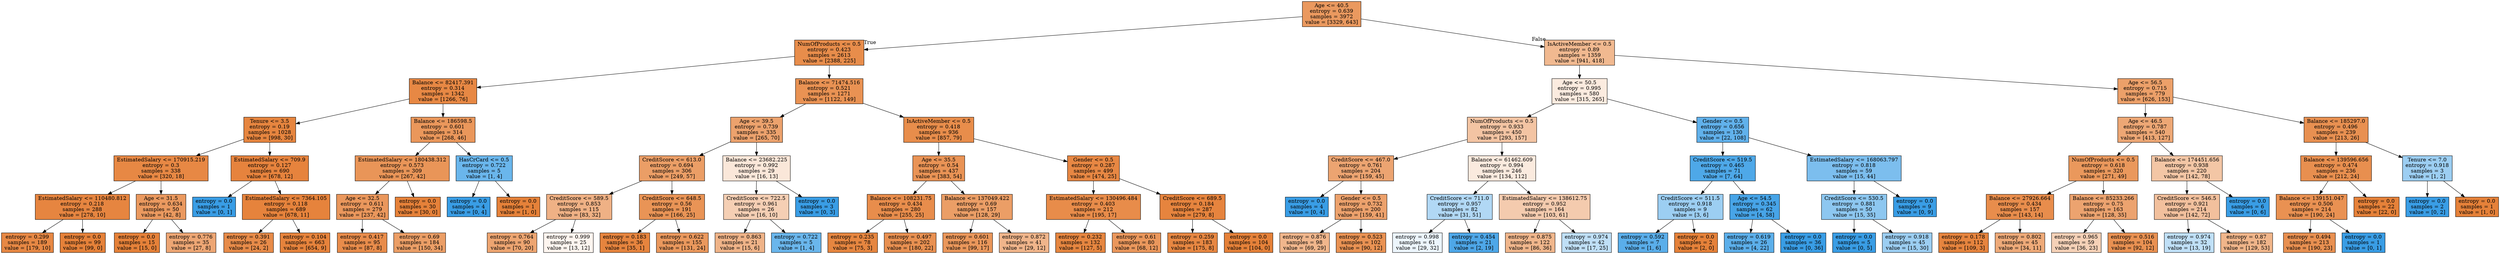 digraph Tree {
node [shape=box, style="filled", color="black"] ;
0 [label="Age <= 40.5\nentropy = 0.639\nsamples = 3972\nvalue = [3329, 643]", fillcolor="#e58139ce"] ;
1 [label="NumOfProducts <= 0.5\nentropy = 0.423\nsamples = 2613\nvalue = [2388, 225]", fillcolor="#e58139e7"] ;
0 -> 1 [labeldistance=2.5, labelangle=45, headlabel="True"] ;
2 [label="Balance <= 82417.391\nentropy = 0.314\nsamples = 1342\nvalue = [1266, 76]", fillcolor="#e58139f0"] ;
1 -> 2 ;
3 [label="Tenure <= 3.5\nentropy = 0.19\nsamples = 1028\nvalue = [998, 30]", fillcolor="#e58139f7"] ;
2 -> 3 ;
4 [label="EstimatedSalary <= 170915.219\nentropy = 0.3\nsamples = 338\nvalue = [320, 18]", fillcolor="#e58139f1"] ;
3 -> 4 ;
5 [label="EstimatedSalary <= 110480.812\nentropy = 0.218\nsamples = 288\nvalue = [278, 10]", fillcolor="#e58139f6"] ;
4 -> 5 ;
6 [label="entropy = 0.299\nsamples = 189\nvalue = [179, 10]", fillcolor="#e58139f1"] ;
5 -> 6 ;
7 [label="entropy = 0.0\nsamples = 99\nvalue = [99, 0]", fillcolor="#e58139ff"] ;
5 -> 7 ;
8 [label="Age <= 31.5\nentropy = 0.634\nsamples = 50\nvalue = [42, 8]", fillcolor="#e58139ce"] ;
4 -> 8 ;
9 [label="entropy = 0.0\nsamples = 15\nvalue = [15, 0]", fillcolor="#e58139ff"] ;
8 -> 9 ;
10 [label="entropy = 0.776\nsamples = 35\nvalue = [27, 8]", fillcolor="#e58139b3"] ;
8 -> 10 ;
11 [label="EstimatedSalary <= 709.9\nentropy = 0.127\nsamples = 690\nvalue = [678, 12]", fillcolor="#e58139fa"] ;
3 -> 11 ;
12 [label="entropy = 0.0\nsamples = 1\nvalue = [0, 1]", fillcolor="#399de5ff"] ;
11 -> 12 ;
13 [label="EstimatedSalary <= 7364.105\nentropy = 0.118\nsamples = 689\nvalue = [678, 11]", fillcolor="#e58139fb"] ;
11 -> 13 ;
14 [label="entropy = 0.391\nsamples = 26\nvalue = [24, 2]", fillcolor="#e58139ea"] ;
13 -> 14 ;
15 [label="entropy = 0.104\nsamples = 663\nvalue = [654, 9]", fillcolor="#e58139fb"] ;
13 -> 15 ;
16 [label="Balance <= 186598.5\nentropy = 0.601\nsamples = 314\nvalue = [268, 46]", fillcolor="#e58139d3"] ;
2 -> 16 ;
17 [label="EstimatedSalary <= 180438.312\nentropy = 0.573\nsamples = 309\nvalue = [267, 42]", fillcolor="#e58139d7"] ;
16 -> 17 ;
18 [label="Age <= 32.5\nentropy = 0.611\nsamples = 279\nvalue = [237, 42]", fillcolor="#e58139d2"] ;
17 -> 18 ;
19 [label="entropy = 0.417\nsamples = 95\nvalue = [87, 8]", fillcolor="#e58139e8"] ;
18 -> 19 ;
20 [label="entropy = 0.69\nsamples = 184\nvalue = [150, 34]", fillcolor="#e58139c5"] ;
18 -> 20 ;
21 [label="entropy = 0.0\nsamples = 30\nvalue = [30, 0]", fillcolor="#e58139ff"] ;
17 -> 21 ;
22 [label="HasCrCard <= 0.5\nentropy = 0.722\nsamples = 5\nvalue = [1, 4]", fillcolor="#399de5bf"] ;
16 -> 22 ;
23 [label="entropy = 0.0\nsamples = 4\nvalue = [0, 4]", fillcolor="#399de5ff"] ;
22 -> 23 ;
24 [label="entropy = 0.0\nsamples = 1\nvalue = [1, 0]", fillcolor="#e58139ff"] ;
22 -> 24 ;
25 [label="Balance <= 71474.516\nentropy = 0.521\nsamples = 1271\nvalue = [1122, 149]", fillcolor="#e58139dd"] ;
1 -> 25 ;
26 [label="Age <= 39.5\nentropy = 0.739\nsamples = 335\nvalue = [265, 70]", fillcolor="#e58139bc"] ;
25 -> 26 ;
27 [label="CreditScore <= 613.0\nentropy = 0.694\nsamples = 306\nvalue = [249, 57]", fillcolor="#e58139c5"] ;
26 -> 27 ;
28 [label="CreditScore <= 589.5\nentropy = 0.853\nsamples = 115\nvalue = [83, 32]", fillcolor="#e581399d"] ;
27 -> 28 ;
29 [label="entropy = 0.764\nsamples = 90\nvalue = [70, 20]", fillcolor="#e58139b6"] ;
28 -> 29 ;
30 [label="entropy = 0.999\nsamples = 25\nvalue = [13, 12]", fillcolor="#e5813914"] ;
28 -> 30 ;
31 [label="CreditScore <= 648.5\nentropy = 0.56\nsamples = 191\nvalue = [166, 25]", fillcolor="#e58139d9"] ;
27 -> 31 ;
32 [label="entropy = 0.183\nsamples = 36\nvalue = [35, 1]", fillcolor="#e58139f8"] ;
31 -> 32 ;
33 [label="entropy = 0.622\nsamples = 155\nvalue = [131, 24]", fillcolor="#e58139d0"] ;
31 -> 33 ;
34 [label="Balance <= 23682.225\nentropy = 0.992\nsamples = 29\nvalue = [16, 13]", fillcolor="#e5813930"] ;
26 -> 34 ;
35 [label="CreditScore <= 722.5\nentropy = 0.961\nsamples = 26\nvalue = [16, 10]", fillcolor="#e5813960"] ;
34 -> 35 ;
36 [label="entropy = 0.863\nsamples = 21\nvalue = [15, 6]", fillcolor="#e5813999"] ;
35 -> 36 ;
37 [label="entropy = 0.722\nsamples = 5\nvalue = [1, 4]", fillcolor="#399de5bf"] ;
35 -> 37 ;
38 [label="entropy = 0.0\nsamples = 3\nvalue = [0, 3]", fillcolor="#399de5ff"] ;
34 -> 38 ;
39 [label="IsActiveMember <= 0.5\nentropy = 0.418\nsamples = 936\nvalue = [857, 79]", fillcolor="#e58139e7"] ;
25 -> 39 ;
40 [label="Age <= 35.5\nentropy = 0.54\nsamples = 437\nvalue = [383, 54]", fillcolor="#e58139db"] ;
39 -> 40 ;
41 [label="Balance <= 108231.75\nentropy = 0.434\nsamples = 280\nvalue = [255, 25]", fillcolor="#e58139e6"] ;
40 -> 41 ;
42 [label="entropy = 0.235\nsamples = 78\nvalue = [75, 3]", fillcolor="#e58139f5"] ;
41 -> 42 ;
43 [label="entropy = 0.497\nsamples = 202\nvalue = [180, 22]", fillcolor="#e58139e0"] ;
41 -> 43 ;
44 [label="Balance <= 137049.422\nentropy = 0.69\nsamples = 157\nvalue = [128, 29]", fillcolor="#e58139c5"] ;
40 -> 44 ;
45 [label="entropy = 0.601\nsamples = 116\nvalue = [99, 17]", fillcolor="#e58139d3"] ;
44 -> 45 ;
46 [label="entropy = 0.872\nsamples = 41\nvalue = [29, 12]", fillcolor="#e5813995"] ;
44 -> 46 ;
47 [label="Gender <= 0.5\nentropy = 0.287\nsamples = 499\nvalue = [474, 25]", fillcolor="#e58139f2"] ;
39 -> 47 ;
48 [label="EstimatedSalary <= 130496.484\nentropy = 0.403\nsamples = 212\nvalue = [195, 17]", fillcolor="#e58139e9"] ;
47 -> 48 ;
49 [label="entropy = 0.232\nsamples = 132\nvalue = [127, 5]", fillcolor="#e58139f5"] ;
48 -> 49 ;
50 [label="entropy = 0.61\nsamples = 80\nvalue = [68, 12]", fillcolor="#e58139d2"] ;
48 -> 50 ;
51 [label="CreditScore <= 689.5\nentropy = 0.184\nsamples = 287\nvalue = [279, 8]", fillcolor="#e58139f8"] ;
47 -> 51 ;
52 [label="entropy = 0.259\nsamples = 183\nvalue = [175, 8]", fillcolor="#e58139f3"] ;
51 -> 52 ;
53 [label="entropy = 0.0\nsamples = 104\nvalue = [104, 0]", fillcolor="#e58139ff"] ;
51 -> 53 ;
54 [label="IsActiveMember <= 0.5\nentropy = 0.89\nsamples = 1359\nvalue = [941, 418]", fillcolor="#e581398e"] ;
0 -> 54 [labeldistance=2.5, labelangle=-45, headlabel="False"] ;
55 [label="Age <= 50.5\nentropy = 0.995\nsamples = 580\nvalue = [315, 265]", fillcolor="#e5813928"] ;
54 -> 55 ;
56 [label="NumOfProducts <= 0.5\nentropy = 0.933\nsamples = 450\nvalue = [293, 157]", fillcolor="#e5813976"] ;
55 -> 56 ;
57 [label="CreditScore <= 467.0\nentropy = 0.761\nsamples = 204\nvalue = [159, 45]", fillcolor="#e58139b7"] ;
56 -> 57 ;
58 [label="entropy = 0.0\nsamples = 4\nvalue = [0, 4]", fillcolor="#399de5ff"] ;
57 -> 58 ;
59 [label="Gender <= 0.5\nentropy = 0.732\nsamples = 200\nvalue = [159, 41]", fillcolor="#e58139bd"] ;
57 -> 59 ;
60 [label="entropy = 0.876\nsamples = 98\nvalue = [69, 29]", fillcolor="#e5813994"] ;
59 -> 60 ;
61 [label="entropy = 0.523\nsamples = 102\nvalue = [90, 12]", fillcolor="#e58139dd"] ;
59 -> 61 ;
62 [label="Balance <= 61462.609\nentropy = 0.994\nsamples = 246\nvalue = [134, 112]", fillcolor="#e581392a"] ;
56 -> 62 ;
63 [label="CreditScore <= 711.0\nentropy = 0.957\nsamples = 82\nvalue = [31, 51]", fillcolor="#399de564"] ;
62 -> 63 ;
64 [label="entropy = 0.998\nsamples = 61\nvalue = [29, 32]", fillcolor="#399de518"] ;
63 -> 64 ;
65 [label="entropy = 0.454\nsamples = 21\nvalue = [2, 19]", fillcolor="#399de5e4"] ;
63 -> 65 ;
66 [label="EstimatedSalary <= 138612.75\nentropy = 0.952\nsamples = 164\nvalue = [103, 61]", fillcolor="#e5813968"] ;
62 -> 66 ;
67 [label="entropy = 0.875\nsamples = 122\nvalue = [86, 36]", fillcolor="#e5813994"] ;
66 -> 67 ;
68 [label="entropy = 0.974\nsamples = 42\nvalue = [17, 25]", fillcolor="#399de552"] ;
66 -> 68 ;
69 [label="Gender <= 0.5\nentropy = 0.656\nsamples = 130\nvalue = [22, 108]", fillcolor="#399de5cb"] ;
55 -> 69 ;
70 [label="CreditScore <= 519.5\nentropy = 0.465\nsamples = 71\nvalue = [7, 64]", fillcolor="#399de5e3"] ;
69 -> 70 ;
71 [label="CreditScore <= 511.5\nentropy = 0.918\nsamples = 9\nvalue = [3, 6]", fillcolor="#399de57f"] ;
70 -> 71 ;
72 [label="entropy = 0.592\nsamples = 7\nvalue = [1, 6]", fillcolor="#399de5d4"] ;
71 -> 72 ;
73 [label="entropy = 0.0\nsamples = 2\nvalue = [2, 0]", fillcolor="#e58139ff"] ;
71 -> 73 ;
74 [label="Age <= 54.5\nentropy = 0.345\nsamples = 62\nvalue = [4, 58]", fillcolor="#399de5ed"] ;
70 -> 74 ;
75 [label="entropy = 0.619\nsamples = 26\nvalue = [4, 22]", fillcolor="#399de5d1"] ;
74 -> 75 ;
76 [label="entropy = 0.0\nsamples = 36\nvalue = [0, 36]", fillcolor="#399de5ff"] ;
74 -> 76 ;
77 [label="EstimatedSalary <= 168063.797\nentropy = 0.818\nsamples = 59\nvalue = [15, 44]", fillcolor="#399de5a8"] ;
69 -> 77 ;
78 [label="CreditScore <= 530.5\nentropy = 0.881\nsamples = 50\nvalue = [15, 35]", fillcolor="#399de592"] ;
77 -> 78 ;
79 [label="entropy = 0.0\nsamples = 5\nvalue = [0, 5]", fillcolor="#399de5ff"] ;
78 -> 79 ;
80 [label="entropy = 0.918\nsamples = 45\nvalue = [15, 30]", fillcolor="#399de57f"] ;
78 -> 80 ;
81 [label="entropy = 0.0\nsamples = 9\nvalue = [0, 9]", fillcolor="#399de5ff"] ;
77 -> 81 ;
82 [label="Age <= 56.5\nentropy = 0.715\nsamples = 779\nvalue = [626, 153]", fillcolor="#e58139c1"] ;
54 -> 82 ;
83 [label="Age <= 46.5\nentropy = 0.787\nsamples = 540\nvalue = [413, 127]", fillcolor="#e58139b1"] ;
82 -> 83 ;
84 [label="NumOfProducts <= 0.5\nentropy = 0.618\nsamples = 320\nvalue = [271, 49]", fillcolor="#e58139d1"] ;
83 -> 84 ;
85 [label="Balance <= 27926.664\nentropy = 0.434\nsamples = 157\nvalue = [143, 14]", fillcolor="#e58139e6"] ;
84 -> 85 ;
86 [label="entropy = 0.178\nsamples = 112\nvalue = [109, 3]", fillcolor="#e58139f8"] ;
85 -> 86 ;
87 [label="entropy = 0.802\nsamples = 45\nvalue = [34, 11]", fillcolor="#e58139ac"] ;
85 -> 87 ;
88 [label="Balance <= 85233.266\nentropy = 0.75\nsamples = 163\nvalue = [128, 35]", fillcolor="#e58139b9"] ;
84 -> 88 ;
89 [label="entropy = 0.965\nsamples = 59\nvalue = [36, 23]", fillcolor="#e581395c"] ;
88 -> 89 ;
90 [label="entropy = 0.516\nsamples = 104\nvalue = [92, 12]", fillcolor="#e58139de"] ;
88 -> 90 ;
91 [label="Balance <= 174451.656\nentropy = 0.938\nsamples = 220\nvalue = [142, 78]", fillcolor="#e5813973"] ;
83 -> 91 ;
92 [label="CreditScore <= 546.5\nentropy = 0.921\nsamples = 214\nvalue = [142, 72]", fillcolor="#e581397e"] ;
91 -> 92 ;
93 [label="entropy = 0.974\nsamples = 32\nvalue = [13, 19]", fillcolor="#399de551"] ;
92 -> 93 ;
94 [label="entropy = 0.87\nsamples = 182\nvalue = [129, 53]", fillcolor="#e5813996"] ;
92 -> 94 ;
95 [label="entropy = 0.0\nsamples = 6\nvalue = [0, 6]", fillcolor="#399de5ff"] ;
91 -> 95 ;
96 [label="Balance <= 185297.0\nentropy = 0.496\nsamples = 239\nvalue = [213, 26]", fillcolor="#e58139e0"] ;
82 -> 96 ;
97 [label="Balance <= 139596.656\nentropy = 0.474\nsamples = 236\nvalue = [212, 24]", fillcolor="#e58139e2"] ;
96 -> 97 ;
98 [label="Balance <= 139151.047\nentropy = 0.506\nsamples = 214\nvalue = [190, 24]", fillcolor="#e58139df"] ;
97 -> 98 ;
99 [label="entropy = 0.494\nsamples = 213\nvalue = [190, 23]", fillcolor="#e58139e0"] ;
98 -> 99 ;
100 [label="entropy = 0.0\nsamples = 1\nvalue = [0, 1]", fillcolor="#399de5ff"] ;
98 -> 100 ;
101 [label="entropy = 0.0\nsamples = 22\nvalue = [22, 0]", fillcolor="#e58139ff"] ;
97 -> 101 ;
102 [label="Tenure <= 7.0\nentropy = 0.918\nsamples = 3\nvalue = [1, 2]", fillcolor="#399de57f"] ;
96 -> 102 ;
103 [label="entropy = 0.0\nsamples = 2\nvalue = [0, 2]", fillcolor="#399de5ff"] ;
102 -> 103 ;
104 [label="entropy = 0.0\nsamples = 1\nvalue = [1, 0]", fillcolor="#e58139ff"] ;
102 -> 104 ;
}